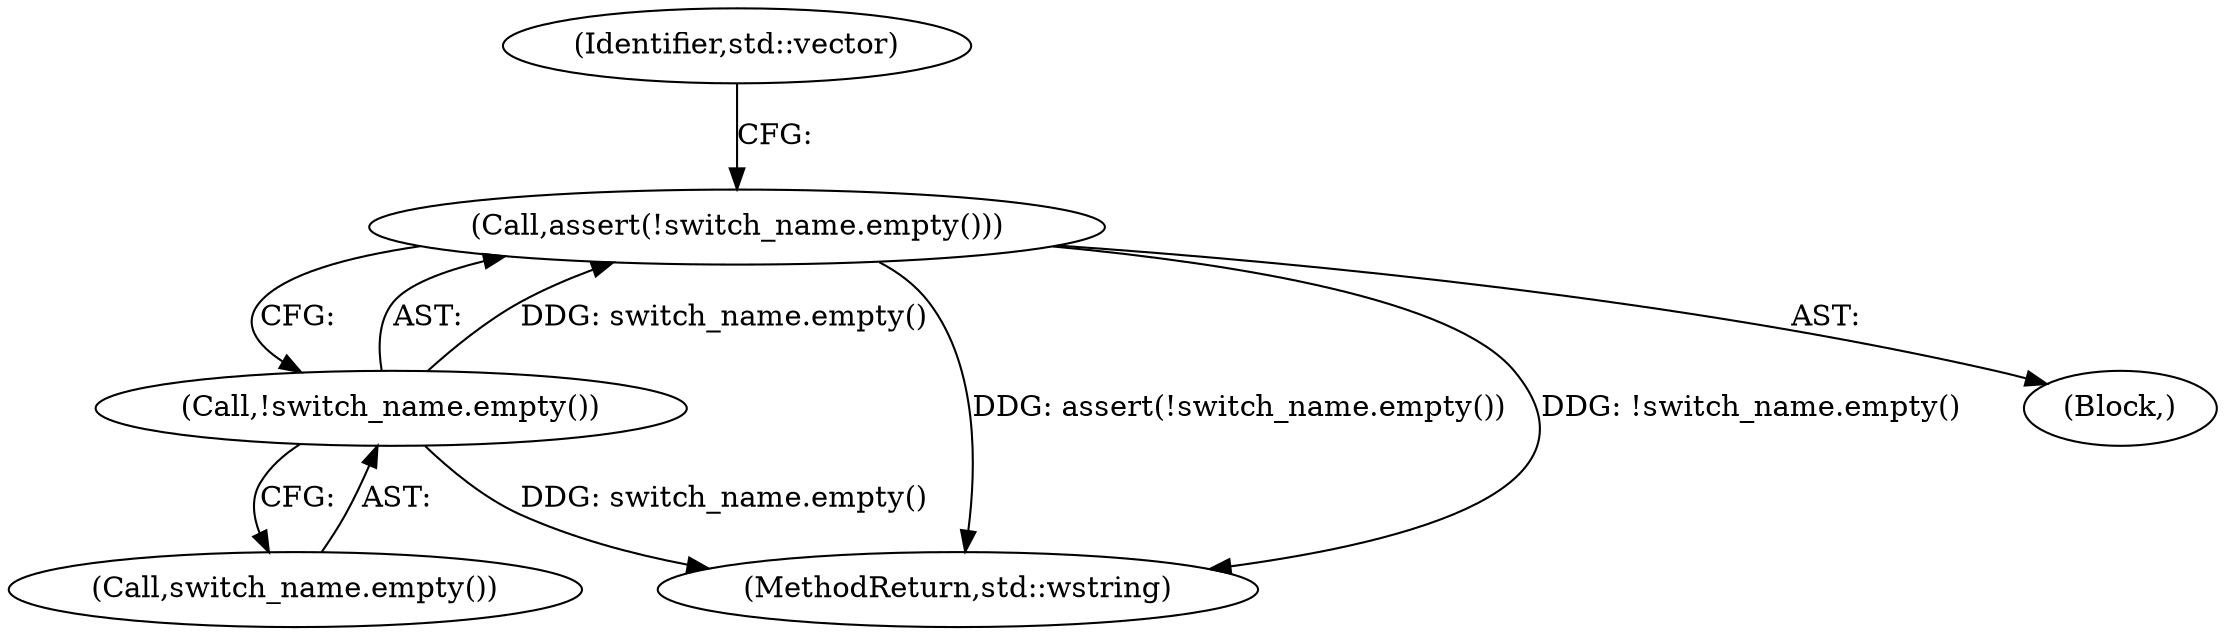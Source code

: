 digraph "0_Chrome_08965161257ab9aeef9a3548c1cd1a44525dc562@API" {
"1000108" [label="(Call,assert(!switch_name.empty()))"];
"1000109" [label="(Call,!switch_name.empty())"];
"1000113" [label="(Identifier,std::vector)"];
"1000155" [label="(MethodReturn,std::wstring)"];
"1000108" [label="(Call,assert(!switch_name.empty()))"];
"1000110" [label="(Call,switch_name.empty())"];
"1000109" [label="(Call,!switch_name.empty())"];
"1000103" [label="(Block,)"];
"1000108" -> "1000103"  [label="AST: "];
"1000108" -> "1000109"  [label="CFG: "];
"1000109" -> "1000108"  [label="AST: "];
"1000113" -> "1000108"  [label="CFG: "];
"1000108" -> "1000155"  [label="DDG: assert(!switch_name.empty())"];
"1000108" -> "1000155"  [label="DDG: !switch_name.empty()"];
"1000109" -> "1000108"  [label="DDG: switch_name.empty()"];
"1000109" -> "1000110"  [label="CFG: "];
"1000110" -> "1000109"  [label="AST: "];
"1000109" -> "1000155"  [label="DDG: switch_name.empty()"];
}
